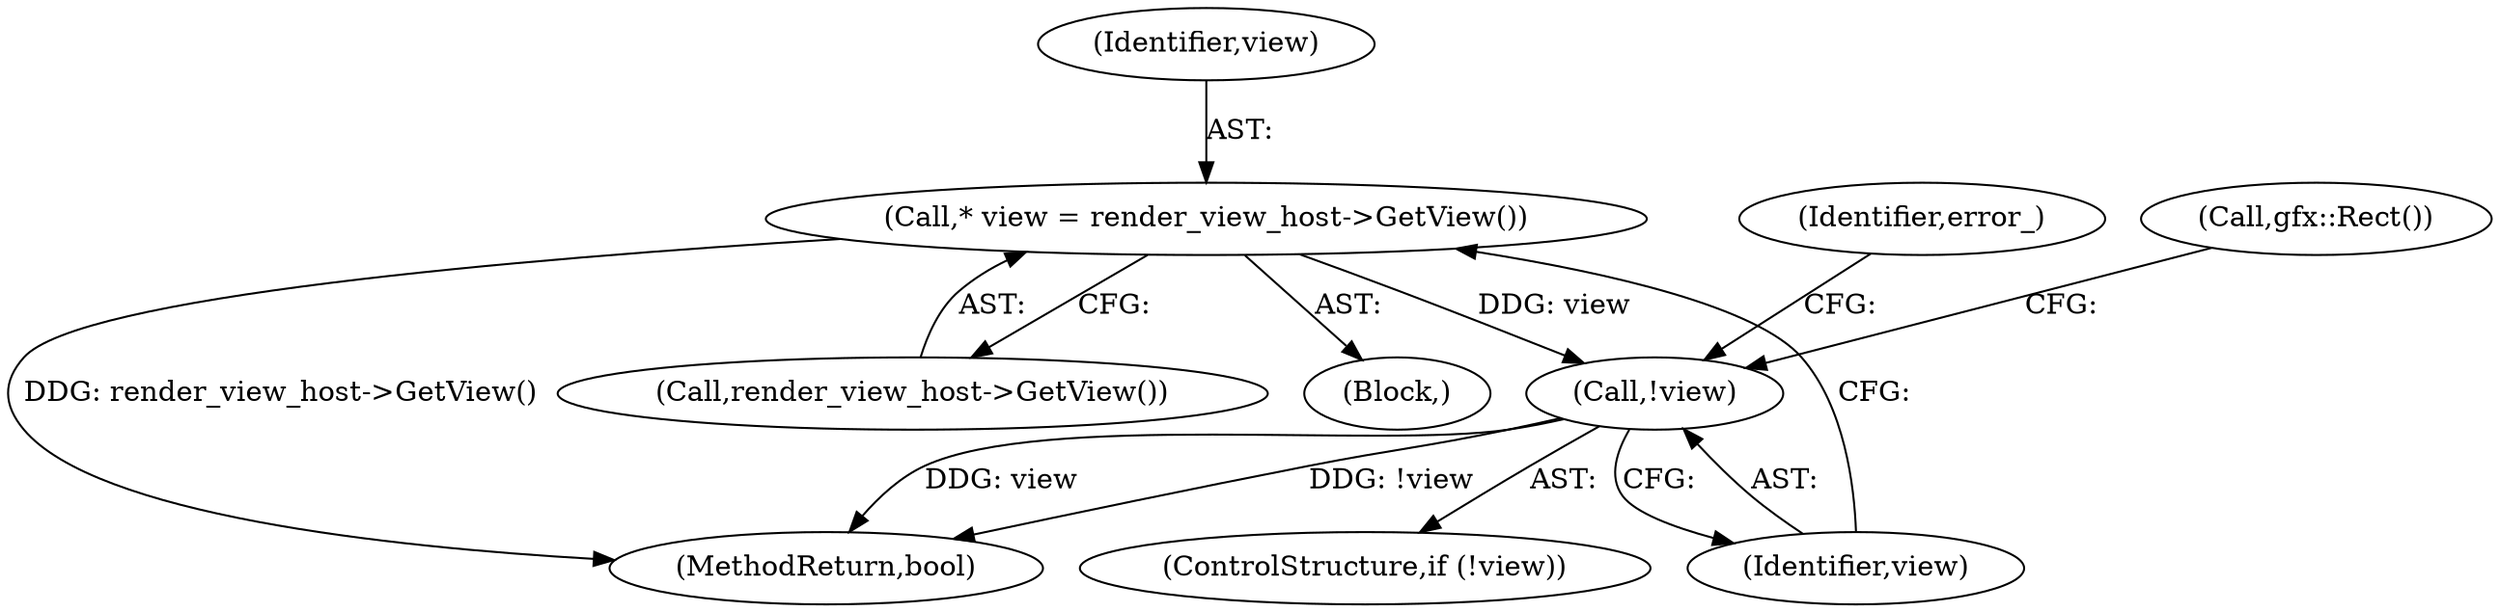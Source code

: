 digraph "0_Chrome_016da29386308754274675e65fdb73cf9d59dc2d@pointer" {
"1000203" [label="(Call,* view = render_view_host->GetView())"];
"1000207" [label="(Call,!view)"];
"1000224" [label="(MethodReturn,bool)"];
"1000205" [label="(Call,render_view_host->GetView())"];
"1000203" [label="(Call,* view = render_view_host->GetView())"];
"1000206" [label="(ControlStructure,if (!view))"];
"1000204" [label="(Identifier,view)"];
"1000208" [label="(Identifier,view)"];
"1000103" [label="(Block,)"];
"1000211" [label="(Identifier,error_)"];
"1000216" [label="(Call,gfx::Rect())"];
"1000207" [label="(Call,!view)"];
"1000203" -> "1000103"  [label="AST: "];
"1000203" -> "1000205"  [label="CFG: "];
"1000204" -> "1000203"  [label="AST: "];
"1000205" -> "1000203"  [label="AST: "];
"1000208" -> "1000203"  [label="CFG: "];
"1000203" -> "1000224"  [label="DDG: render_view_host->GetView()"];
"1000203" -> "1000207"  [label="DDG: view"];
"1000207" -> "1000206"  [label="AST: "];
"1000207" -> "1000208"  [label="CFG: "];
"1000208" -> "1000207"  [label="AST: "];
"1000211" -> "1000207"  [label="CFG: "];
"1000216" -> "1000207"  [label="CFG: "];
"1000207" -> "1000224"  [label="DDG: view"];
"1000207" -> "1000224"  [label="DDG: !view"];
}

